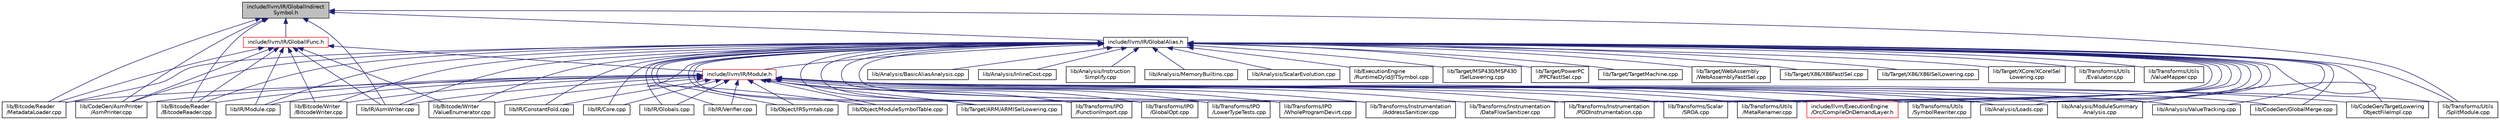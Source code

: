 digraph "include/llvm/IR/GlobalIndirectSymbol.h"
{
 // LATEX_PDF_SIZE
  bgcolor="transparent";
  edge [fontname="Helvetica",fontsize="10",labelfontname="Helvetica",labelfontsize="10"];
  node [fontname="Helvetica",fontsize="10",shape="box"];
  Node1 [label="include/llvm/IR/GlobalIndirect\lSymbol.h",height=0.2,width=0.4,color="black", fillcolor="grey75", style="filled", fontcolor="black",tooltip=" "];
  Node1 -> Node2 [dir="back",color="midnightblue",fontsize="10",style="solid",fontname="Helvetica"];
  Node2 [label="include/llvm/IR/GlobalAlias.h",height=0.2,width=0.4,color="black",URL="$GlobalAlias_8h.html",tooltip=" "];
  Node2 -> Node3 [dir="back",color="midnightblue",fontsize="10",style="solid",fontname="Helvetica"];
  Node3 [label="include/llvm/ExecutionEngine\l/Orc/CompileOnDemandLayer.h",height=0.2,width=0.4,color="red",URL="$CompileOnDemandLayer_8h.html",tooltip=" "];
  Node2 -> Node9 [dir="back",color="midnightblue",fontsize="10",style="solid",fontname="Helvetica"];
  Node9 [label="include/llvm/IR/Module.h",height=0.2,width=0.4,color="red",URL="$Module_8h.html",tooltip="Module.h This file contains the declarations for the Module class."];
  Node9 -> Node3 [dir="back",color="midnightblue",fontsize="10",style="solid",fontname="Helvetica"];
  Node9 -> Node241 [dir="back",color="midnightblue",fontsize="10",style="solid",fontname="Helvetica"];
  Node241 [label="lib/Analysis/Loads.cpp",height=0.2,width=0.4,color="black",URL="$Loads_8cpp.html",tooltip=" "];
  Node9 -> Node1507 [dir="back",color="midnightblue",fontsize="10",style="solid",fontname="Helvetica"];
  Node1507 [label="lib/Analysis/ModuleSummary\lAnalysis.cpp",height=0.2,width=0.4,color="black",URL="$ModuleSummaryAnalysis_8cpp.html",tooltip=" "];
  Node9 -> Node243 [dir="back",color="midnightblue",fontsize="10",style="solid",fontname="Helvetica"];
  Node243 [label="lib/Analysis/ValueTracking.cpp",height=0.2,width=0.4,color="black",URL="$ValueTracking_8cpp.html",tooltip=" "];
  Node9 -> Node1512 [dir="back",color="midnightblue",fontsize="10",style="solid",fontname="Helvetica"];
  Node1512 [label="lib/Bitcode/Reader\l/BitcodeReader.cpp",height=0.2,width=0.4,color="black",URL="$BitcodeReader_8cpp.html",tooltip=" "];
  Node9 -> Node1513 [dir="back",color="midnightblue",fontsize="10",style="solid",fontname="Helvetica"];
  Node1513 [label="lib/Bitcode/Reader\l/MetadataLoader.cpp",height=0.2,width=0.4,color="black",URL="$MetadataLoader_8cpp.html",tooltip=" "];
  Node9 -> Node1523 [dir="back",color="midnightblue",fontsize="10",style="solid",fontname="Helvetica"];
  Node1523 [label="lib/Bitcode/Writer\l/BitcodeWriter.cpp",height=0.2,width=0.4,color="black",URL="$BitcodeWriter_8cpp.html",tooltip=" "];
  Node9 -> Node1751 [dir="back",color="midnightblue",fontsize="10",style="solid",fontname="Helvetica"];
  Node1751 [label="lib/Bitcode/Writer\l/ValueEnumerator.cpp",height=0.2,width=0.4,color="black",URL="$ValueEnumerator_8cpp.html",tooltip=" "];
  Node9 -> Node325 [dir="back",color="midnightblue",fontsize="10",style="solid",fontname="Helvetica"];
  Node325 [label="lib/CodeGen/AsmPrinter\l/AsmPrinter.cpp",height=0.2,width=0.4,color="black",URL="$AsmPrinter_8cpp.html",tooltip=" "];
  Node9 -> Node1748 [dir="back",color="midnightblue",fontsize="10",style="solid",fontname="Helvetica"];
  Node1748 [label="lib/CodeGen/GlobalMerge.cpp",height=0.2,width=0.4,color="black",URL="$GlobalMerge_8cpp.html",tooltip=" "];
  Node9 -> Node1384 [dir="back",color="midnightblue",fontsize="10",style="solid",fontname="Helvetica"];
  Node1384 [label="lib/CodeGen/TargetLowering\lObjectFileImpl.cpp",height=0.2,width=0.4,color="black",URL="$TargetLoweringObjectFileImpl_8cpp.html",tooltip=" "];
  Node9 -> Node1538 [dir="back",color="midnightblue",fontsize="10",style="solid",fontname="Helvetica"];
  Node1538 [label="lib/IR/AsmWriter.cpp",height=0.2,width=0.4,color="black",URL="$AsmWriter_8cpp.html",tooltip=" "];
  Node9 -> Node1754 [dir="back",color="midnightblue",fontsize="10",style="solid",fontname="Helvetica"];
  Node1754 [label="lib/IR/ConstantFold.cpp",height=0.2,width=0.4,color="black",URL="$ConstantFold_8cpp.html",tooltip=" "];
  Node9 -> Node1460 [dir="back",color="midnightblue",fontsize="10",style="solid",fontname="Helvetica"];
  Node1460 [label="lib/IR/Core.cpp",height=0.2,width=0.4,color="black",URL="$IR_2Core_8cpp.html",tooltip=" "];
  Node9 -> Node1761 [dir="back",color="midnightblue",fontsize="10",style="solid",fontname="Helvetica"];
  Node1761 [label="lib/IR/Globals.cpp",height=0.2,width=0.4,color="black",URL="$Globals_8cpp.html",tooltip=" "];
  Node9 -> Node1769 [dir="back",color="midnightblue",fontsize="10",style="solid",fontname="Helvetica"];
  Node1769 [label="lib/IR/Module.cpp",height=0.2,width=0.4,color="black",URL="$Module_8cpp.html",tooltip=" "];
  Node9 -> Node1501 [dir="back",color="midnightblue",fontsize="10",style="solid",fontname="Helvetica"];
  Node1501 [label="lib/IR/Verifier.cpp",height=0.2,width=0.4,color="black",URL="$Verifier_8cpp.html",tooltip=" "];
  Node9 -> Node1519 [dir="back",color="midnightblue",fontsize="10",style="solid",fontname="Helvetica"];
  Node1519 [label="lib/Object/IRSymtab.cpp",height=0.2,width=0.4,color="black",URL="$IRSymtab_8cpp.html",tooltip=" "];
  Node9 -> Node1776 [dir="back",color="midnightblue",fontsize="10",style="solid",fontname="Helvetica"];
  Node1776 [label="lib/Object/ModuleSymbolTable.cpp",height=0.2,width=0.4,color="black",URL="$ModuleSymbolTable_8cpp.html",tooltip=" "];
  Node9 -> Node72 [dir="back",color="midnightblue",fontsize="10",style="solid",fontname="Helvetica"];
  Node72 [label="lib/Target/ARM/ARMISelLowering.cpp",height=0.2,width=0.4,color="black",URL="$ARMISelLowering_8cpp.html",tooltip=" "];
  Node9 -> Node1280 [dir="back",color="midnightblue",fontsize="10",style="solid",fontname="Helvetica"];
  Node1280 [label="lib/Transforms/IPO\l/FunctionImport.cpp",height=0.2,width=0.4,color="black",URL="$FunctionImport_8cpp.html",tooltip=" "];
  Node9 -> Node1298 [dir="back",color="midnightblue",fontsize="10",style="solid",fontname="Helvetica"];
  Node1298 [label="lib/Transforms/IPO\l/GlobalOpt.cpp",height=0.2,width=0.4,color="black",URL="$GlobalOpt_8cpp.html",tooltip=" "];
  Node9 -> Node1475 [dir="back",color="midnightblue",fontsize="10",style="solid",fontname="Helvetica"];
  Node1475 [label="lib/Transforms/IPO\l/LowerTypeTests.cpp",height=0.2,width=0.4,color="black",URL="$LowerTypeTests_8cpp.html",tooltip=" "];
  Node9 -> Node221 [dir="back",color="midnightblue",fontsize="10",style="solid",fontname="Helvetica"];
  Node221 [label="lib/Transforms/IPO\l/WholeProgramDevirt.cpp",height=0.2,width=0.4,color="black",URL="$WholeProgramDevirt_8cpp.html",tooltip=" "];
  Node9 -> Node1312 [dir="back",color="midnightblue",fontsize="10",style="solid",fontname="Helvetica"];
  Node1312 [label="lib/Transforms/Instrumentation\l/AddressSanitizer.cpp",height=0.2,width=0.4,color="black",URL="$AddressSanitizer_8cpp.html",tooltip=" "];
  Node9 -> Node1313 [dir="back",color="midnightblue",fontsize="10",style="solid",fontname="Helvetica"];
  Node1313 [label="lib/Transforms/Instrumentation\l/DataFlowSanitizer.cpp",height=0.2,width=0.4,color="black",URL="$DataFlowSanitizer_8cpp.html",tooltip="This file is a part of DataFlowSanitizer, a generalised dynamic data flow analysis."];
  Node9 -> Node1480 [dir="back",color="midnightblue",fontsize="10",style="solid",fontname="Helvetica"];
  Node1480 [label="lib/Transforms/Instrumentation\l/PGOInstrumentation.cpp",height=0.2,width=0.4,color="black",URL="$PGOInstrumentation_8cpp.html",tooltip=" "];
  Node9 -> Node174 [dir="back",color="midnightblue",fontsize="10",style="solid",fontname="Helvetica"];
  Node174 [label="lib/Transforms/Scalar\l/SROA.cpp",height=0.2,width=0.4,color="black",URL="$SROA_8cpp.html",tooltip="This transformation implements the well known scalar replacement of aggregates transformation."];
  Node9 -> Node1381 [dir="back",color="midnightblue",fontsize="10",style="solid",fontname="Helvetica"];
  Node1381 [label="lib/Transforms/Utils\l/MetaRenamer.cpp",height=0.2,width=0.4,color="black",URL="$MetaRenamer_8cpp.html",tooltip=" "];
  Node9 -> Node1288 [dir="back",color="midnightblue",fontsize="10",style="solid",fontname="Helvetica"];
  Node1288 [label="lib/Transforms/Utils\l/SplitModule.cpp",height=0.2,width=0.4,color="black",URL="$SplitModule_8cpp.html",tooltip=" "];
  Node9 -> Node1734 [dir="back",color="midnightblue",fontsize="10",style="solid",fontname="Helvetica"];
  Node1734 [label="lib/Transforms/Utils\l/SymbolRewriter.cpp",height=0.2,width=0.4,color="black",URL="$SymbolRewriter_8cpp.html",tooltip=" "];
  Node2 -> Node215 [dir="back",color="midnightblue",fontsize="10",style="solid",fontname="Helvetica"];
  Node215 [label="lib/Analysis/BasicAliasAnalysis.cpp",height=0.2,width=0.4,color="black",URL="$BasicAliasAnalysis_8cpp.html",tooltip=" "];
  Node2 -> Node1499 [dir="back",color="midnightblue",fontsize="10",style="solid",fontname="Helvetica"];
  Node1499 [label="lib/Analysis/InlineCost.cpp",height=0.2,width=0.4,color="black",URL="$InlineCost_8cpp.html",tooltip=" "];
  Node2 -> Node66 [dir="back",color="midnightblue",fontsize="10",style="solid",fontname="Helvetica"];
  Node66 [label="lib/Analysis/Instruction\lSimplify.cpp",height=0.2,width=0.4,color="black",URL="$InstructionSimplify_8cpp.html",tooltip=" "];
  Node2 -> Node241 [dir="back",color="midnightblue",fontsize="10",style="solid",fontname="Helvetica"];
  Node2 -> Node1358 [dir="back",color="midnightblue",fontsize="10",style="solid",fontname="Helvetica"];
  Node1358 [label="lib/Analysis/MemoryBuiltins.cpp",height=0.2,width=0.4,color="black",URL="$MemoryBuiltins_8cpp.html",tooltip=" "];
  Node2 -> Node1507 [dir="back",color="midnightblue",fontsize="10",style="solid",fontname="Helvetica"];
  Node2 -> Node1371 [dir="back",color="midnightblue",fontsize="10",style="solid",fontname="Helvetica"];
  Node1371 [label="lib/Analysis/ScalarEvolution.cpp",height=0.2,width=0.4,color="black",URL="$ScalarEvolution_8cpp.html",tooltip=" "];
  Node2 -> Node243 [dir="back",color="midnightblue",fontsize="10",style="solid",fontname="Helvetica"];
  Node2 -> Node1512 [dir="back",color="midnightblue",fontsize="10",style="solid",fontname="Helvetica"];
  Node2 -> Node1513 [dir="back",color="midnightblue",fontsize="10",style="solid",fontname="Helvetica"];
  Node2 -> Node1523 [dir="back",color="midnightblue",fontsize="10",style="solid",fontname="Helvetica"];
  Node2 -> Node1751 [dir="back",color="midnightblue",fontsize="10",style="solid",fontname="Helvetica"];
  Node2 -> Node325 [dir="back",color="midnightblue",fontsize="10",style="solid",fontname="Helvetica"];
  Node2 -> Node1748 [dir="back",color="midnightblue",fontsize="10",style="solid",fontname="Helvetica"];
  Node2 -> Node1384 [dir="back",color="midnightblue",fontsize="10",style="solid",fontname="Helvetica"];
  Node2 -> Node1800 [dir="back",color="midnightblue",fontsize="10",style="solid",fontname="Helvetica"];
  Node1800 [label="lib/ExecutionEngine\l/RuntimeDyld/JITSymbol.cpp",height=0.2,width=0.4,color="black",URL="$JITSymbol_8cpp.html",tooltip=" "];
  Node2 -> Node1538 [dir="back",color="midnightblue",fontsize="10",style="solid",fontname="Helvetica"];
  Node2 -> Node1754 [dir="back",color="midnightblue",fontsize="10",style="solid",fontname="Helvetica"];
  Node2 -> Node1460 [dir="back",color="midnightblue",fontsize="10",style="solid",fontname="Helvetica"];
  Node2 -> Node1761 [dir="back",color="midnightblue",fontsize="10",style="solid",fontname="Helvetica"];
  Node2 -> Node1769 [dir="back",color="midnightblue",fontsize="10",style="solid",fontname="Helvetica"];
  Node2 -> Node1501 [dir="back",color="midnightblue",fontsize="10",style="solid",fontname="Helvetica"];
  Node2 -> Node1519 [dir="back",color="midnightblue",fontsize="10",style="solid",fontname="Helvetica"];
  Node2 -> Node1776 [dir="back",color="midnightblue",fontsize="10",style="solid",fontname="Helvetica"];
  Node2 -> Node72 [dir="back",color="midnightblue",fontsize="10",style="solid",fontname="Helvetica"];
  Node2 -> Node427 [dir="back",color="midnightblue",fontsize="10",style="solid",fontname="Helvetica"];
  Node427 [label="lib/Target/MSP430/MSP430\lISelLowering.cpp",height=0.2,width=0.4,color="black",URL="$MSP430ISelLowering_8cpp.html",tooltip=" "];
  Node2 -> Node406 [dir="back",color="midnightblue",fontsize="10",style="solid",fontname="Helvetica"];
  Node406 [label="lib/Target/PowerPC\l/PPCFastISel.cpp",height=0.2,width=0.4,color="black",URL="$PPCFastISel_8cpp.html",tooltip=" "];
  Node2 -> Node1552 [dir="back",color="midnightblue",fontsize="10",style="solid",fontname="Helvetica"];
  Node1552 [label="lib/Target/TargetMachine.cpp",height=0.2,width=0.4,color="black",URL="$TargetMachine_8cpp.html",tooltip=" "];
  Node2 -> Node407 [dir="back",color="midnightblue",fontsize="10",style="solid",fontname="Helvetica"];
  Node407 [label="lib/Target/WebAssembly\l/WebAssemblyFastISel.cpp",height=0.2,width=0.4,color="black",URL="$WebAssemblyFastISel_8cpp.html",tooltip="This file defines the WebAssembly-specific support for the FastISel class."];
  Node2 -> Node408 [dir="back",color="midnightblue",fontsize="10",style="solid",fontname="Helvetica"];
  Node408 [label="lib/Target/X86/X86FastISel.cpp",height=0.2,width=0.4,color="black",URL="$X86FastISel_8cpp.html",tooltip=" "];
  Node2 -> Node877 [dir="back",color="midnightblue",fontsize="10",style="solid",fontname="Helvetica"];
  Node877 [label="lib/Target/X86/X86ISelLowering.cpp",height=0.2,width=0.4,color="black",URL="$X86ISelLowering_8cpp.html",tooltip=" "];
  Node2 -> Node444 [dir="back",color="midnightblue",fontsize="10",style="solid",fontname="Helvetica"];
  Node444 [label="lib/Target/XCore/XCoreISel\lLowering.cpp",height=0.2,width=0.4,color="black",URL="$XCoreISelLowering_8cpp.html",tooltip=" "];
  Node2 -> Node1280 [dir="back",color="midnightblue",fontsize="10",style="solid",fontname="Helvetica"];
  Node2 -> Node1298 [dir="back",color="midnightblue",fontsize="10",style="solid",fontname="Helvetica"];
  Node2 -> Node1475 [dir="back",color="midnightblue",fontsize="10",style="solid",fontname="Helvetica"];
  Node2 -> Node221 [dir="back",color="midnightblue",fontsize="10",style="solid",fontname="Helvetica"];
  Node2 -> Node1312 [dir="back",color="midnightblue",fontsize="10",style="solid",fontname="Helvetica"];
  Node2 -> Node1313 [dir="back",color="midnightblue",fontsize="10",style="solid",fontname="Helvetica"];
  Node2 -> Node1480 [dir="back",color="midnightblue",fontsize="10",style="solid",fontname="Helvetica"];
  Node2 -> Node174 [dir="back",color="midnightblue",fontsize="10",style="solid",fontname="Helvetica"];
  Node2 -> Node1801 [dir="back",color="midnightblue",fontsize="10",style="solid",fontname="Helvetica"];
  Node1801 [label="lib/Transforms/Utils\l/Evaluator.cpp",height=0.2,width=0.4,color="black",URL="$Evaluator_8cpp.html",tooltip=" "];
  Node2 -> Node1381 [dir="back",color="midnightblue",fontsize="10",style="solid",fontname="Helvetica"];
  Node2 -> Node1288 [dir="back",color="midnightblue",fontsize="10",style="solid",fontname="Helvetica"];
  Node2 -> Node1734 [dir="back",color="midnightblue",fontsize="10",style="solid",fontname="Helvetica"];
  Node2 -> Node1802 [dir="back",color="midnightblue",fontsize="10",style="solid",fontname="Helvetica"];
  Node1802 [label="lib/Transforms/Utils\l/ValueMapper.cpp",height=0.2,width=0.4,color="black",URL="$ValueMapper_8cpp.html",tooltip=" "];
  Node1 -> Node1803 [dir="back",color="midnightblue",fontsize="10",style="solid",fontname="Helvetica"];
  Node1803 [label="include/llvm/IR/GlobalIFunc.h",height=0.2,width=0.4,color="red",URL="$GlobalIFunc_8h.html",tooltip=" "];
  Node1803 -> Node9 [dir="back",color="midnightblue",fontsize="10",style="solid",fontname="Helvetica"];
  Node1803 -> Node1512 [dir="back",color="midnightblue",fontsize="10",style="solid",fontname="Helvetica"];
  Node1803 -> Node1513 [dir="back",color="midnightblue",fontsize="10",style="solid",fontname="Helvetica"];
  Node1803 -> Node1523 [dir="back",color="midnightblue",fontsize="10",style="solid",fontname="Helvetica"];
  Node1803 -> Node1751 [dir="back",color="midnightblue",fontsize="10",style="solid",fontname="Helvetica"];
  Node1803 -> Node325 [dir="back",color="midnightblue",fontsize="10",style="solid",fontname="Helvetica"];
  Node1803 -> Node1538 [dir="back",color="midnightblue",fontsize="10",style="solid",fontname="Helvetica"];
  Node1803 -> Node1769 [dir="back",color="midnightblue",fontsize="10",style="solid",fontname="Helvetica"];
  Node1 -> Node1512 [dir="back",color="midnightblue",fontsize="10",style="solid",fontname="Helvetica"];
  Node1 -> Node1513 [dir="back",color="midnightblue",fontsize="10",style="solid",fontname="Helvetica"];
  Node1 -> Node325 [dir="back",color="midnightblue",fontsize="10",style="solid",fontname="Helvetica"];
  Node1 -> Node1538 [dir="back",color="midnightblue",fontsize="10",style="solid",fontname="Helvetica"];
  Node1 -> Node1288 [dir="back",color="midnightblue",fontsize="10",style="solid",fontname="Helvetica"];
}
